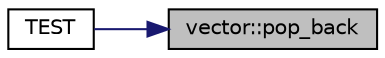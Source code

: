 digraph "vector::pop_back"
{
 // LATEX_PDF_SIZE
  edge [fontname="Helvetica",fontsize="10",labelfontname="Helvetica",labelfontsize="10"];
  node [fontname="Helvetica",fontsize="10",shape=record];
  rankdir="RL";
  Node88 [label="vector::pop_back",height=0.2,width=0.4,color="black", fillcolor="grey75", style="filled", fontcolor="black",tooltip="Removes the last element of the container."];
  Node88 -> Node89 [dir="back",color="midnightblue",fontsize="10",style="solid",fontname="Helvetica"];
  Node89 [label="TEST",height=0.2,width=0.4,color="black", fillcolor="white", style="filled",URL="$main_8cpp.html#a1f08f3f02e7221a3fdd8b1467119bd85",tooltip=" "];
}
